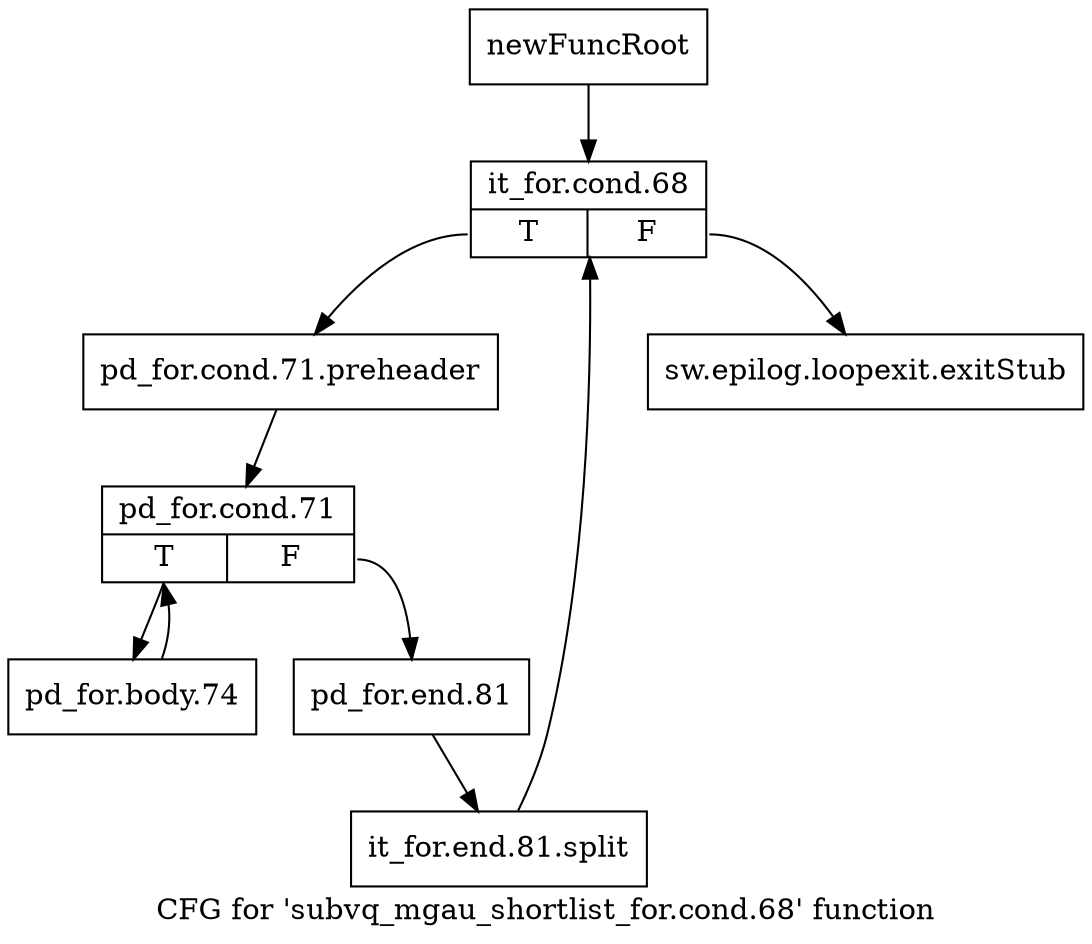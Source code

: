 digraph "CFG for 'subvq_mgau_shortlist_for.cond.68' function" {
	label="CFG for 'subvq_mgau_shortlist_for.cond.68' function";

	Node0x1329580 [shape=record,label="{newFuncRoot}"];
	Node0x1329580 -> Node0x1329620;
	Node0x13295d0 [shape=record,label="{sw.epilog.loopexit.exitStub}"];
	Node0x1329620 [shape=record,label="{it_for.cond.68|{<s0>T|<s1>F}}"];
	Node0x1329620:s0 -> Node0x1329670;
	Node0x1329620:s1 -> Node0x13295d0;
	Node0x1329670 [shape=record,label="{pd_for.cond.71.preheader}"];
	Node0x1329670 -> Node0x13296c0;
	Node0x13296c0 [shape=record,label="{pd_for.cond.71|{<s0>T|<s1>F}}"];
	Node0x13296c0:s0 -> Node0x1329760;
	Node0x13296c0:s1 -> Node0x1329710;
	Node0x1329710 [shape=record,label="{pd_for.end.81}"];
	Node0x1329710 -> Node0x15bb020;
	Node0x15bb020 [shape=record,label="{it_for.end.81.split}"];
	Node0x15bb020 -> Node0x1329620;
	Node0x1329760 [shape=record,label="{pd_for.body.74}"];
	Node0x1329760 -> Node0x13296c0;
}
